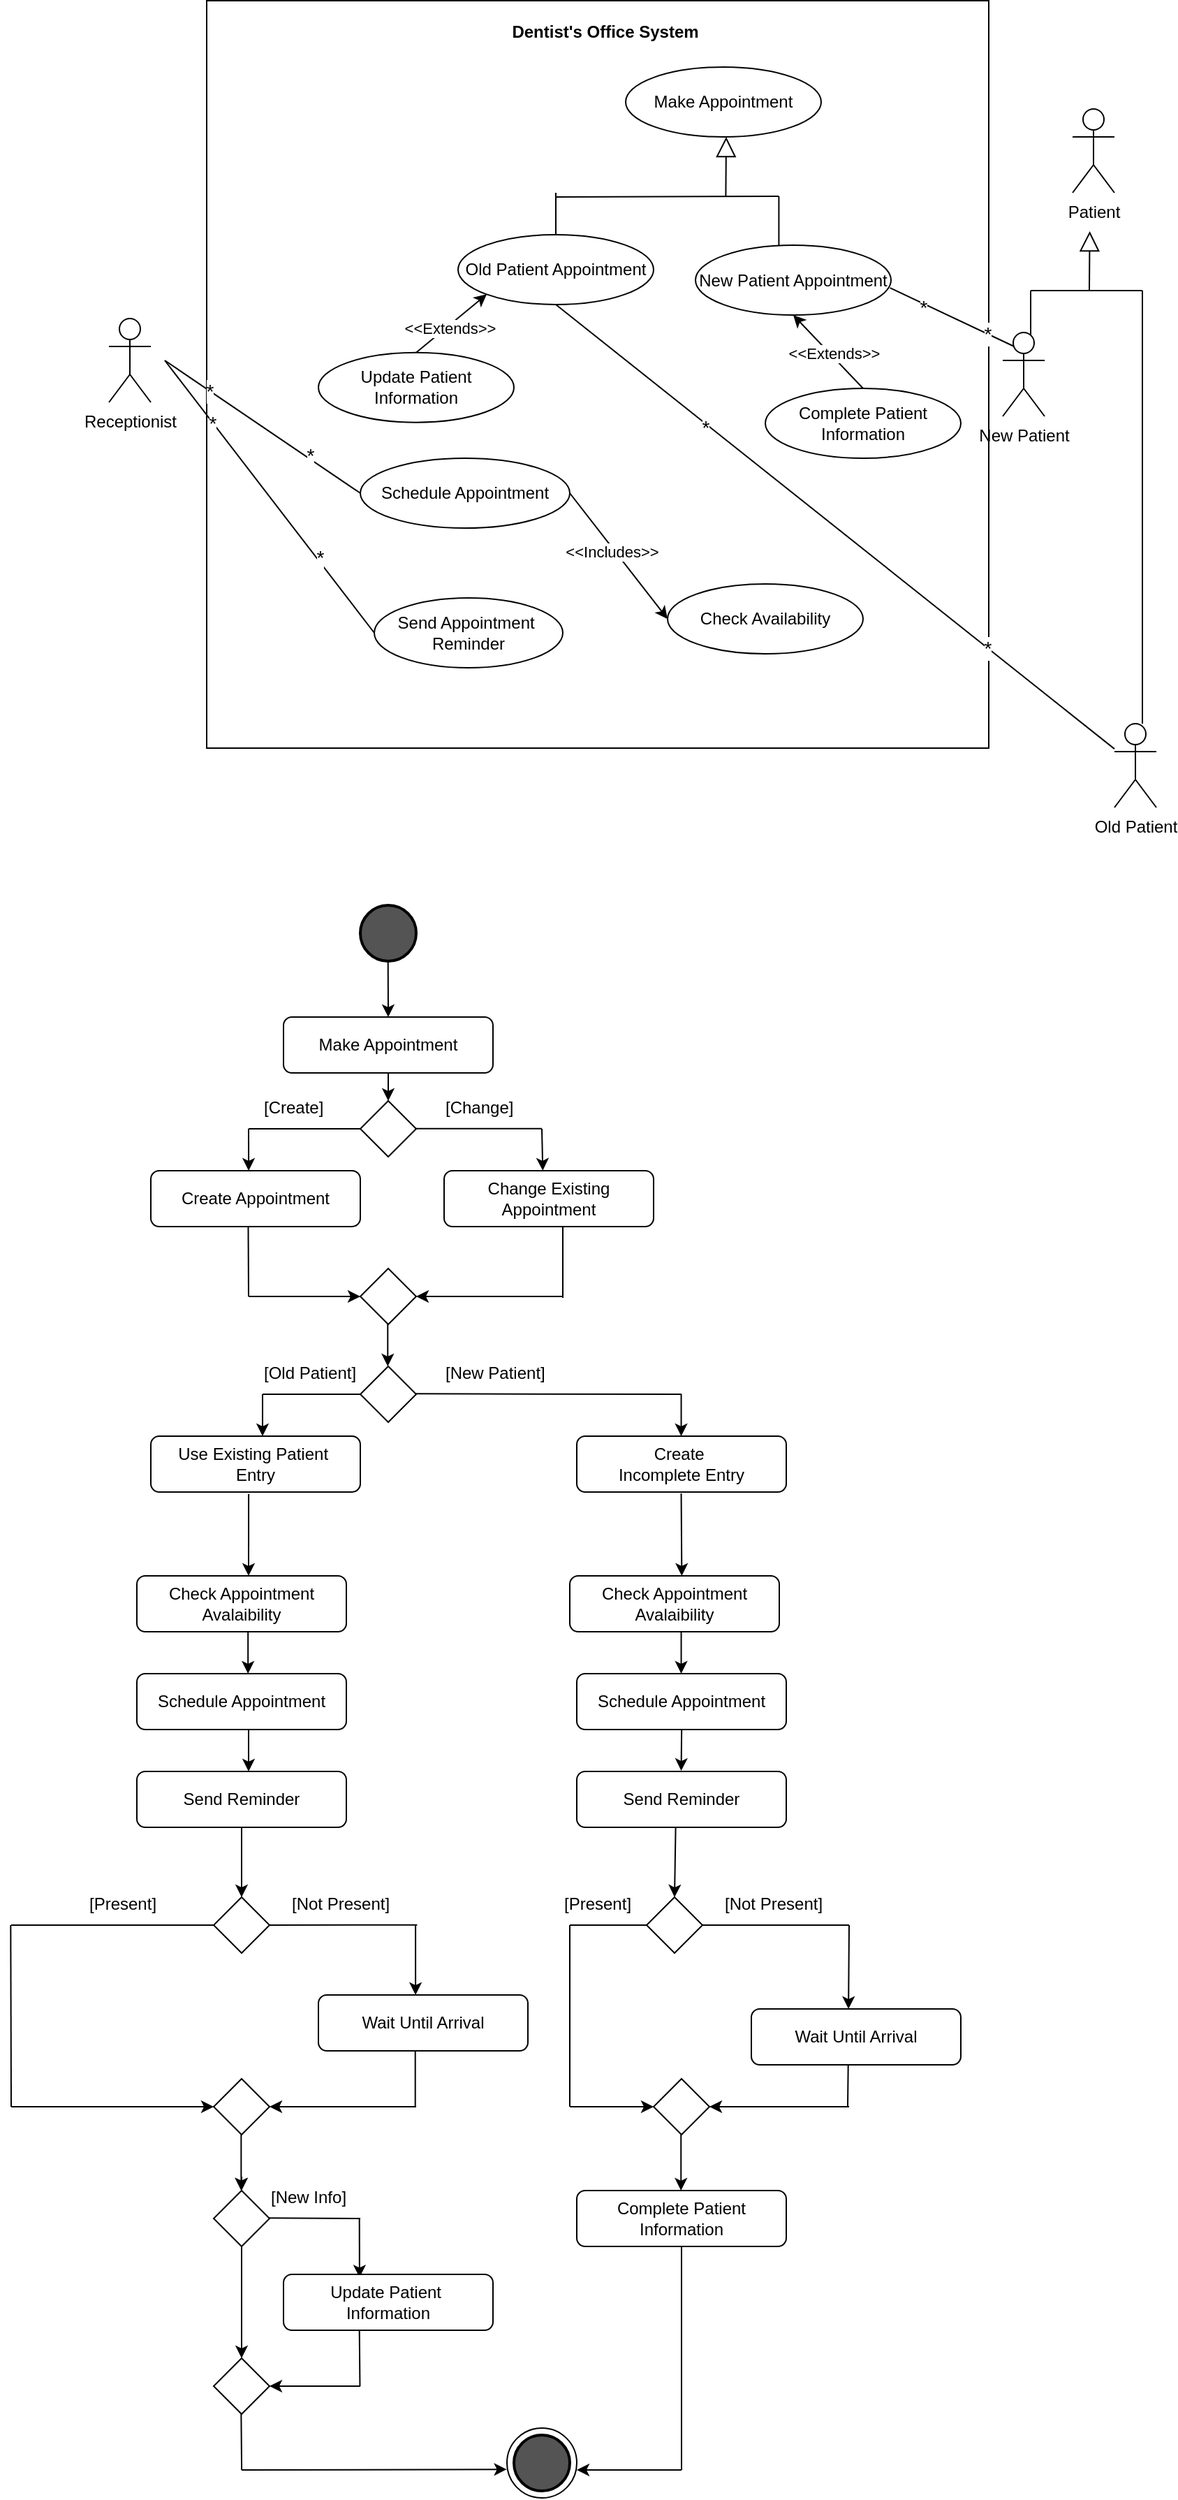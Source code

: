 <mxfile version="26.1.1">
  <diagram name="Page-1" id="d9155KXEtxhoHHdTG0I3">
    <mxGraphModel dx="1404" dy="1905" grid="1" gridSize="10" guides="1" tooltips="1" connect="1" arrows="1" fold="1" page="1" pageScale="1" pageWidth="850" pageHeight="1100" math="0" shadow="0">
      <root>
        <mxCell id="0" />
        <mxCell id="1" parent="0" />
        <mxCell id="qYFZ3KALTNU94oA9vc0l-17" value="" style="html=1;whiteSpace=wrap;" vertex="1" parent="1">
          <mxGeometry x="370" y="-27.5" width="560" height="535" as="geometry" />
        </mxCell>
        <mxCell id="qYFZ3KALTNU94oA9vc0l-1" value="Patient" style="shape=umlActor;verticalLabelPosition=bottom;verticalAlign=top;html=1;" vertex="1" parent="1">
          <mxGeometry x="990" y="50" width="30" height="60" as="geometry" />
        </mxCell>
        <mxCell id="qYFZ3KALTNU94oA9vc0l-6" value="Make Appointment" style="ellipse;whiteSpace=wrap;html=1;" vertex="1" parent="1">
          <mxGeometry x="670" y="20" width="140" height="50" as="geometry" />
        </mxCell>
        <mxCell id="qYFZ3KALTNU94oA9vc0l-10" value="" style="endArrow=none;html=1;rounded=0;entryX=0.5;entryY=1;entryDx=0;entryDy=0;" edge="1" parent="1" source="qYFZ3KALTNU94oA9vc0l-78" target="qYFZ3KALTNU94oA9vc0l-87">
          <mxGeometry width="50" height="50" relative="1" as="geometry">
            <mxPoint x="980" y="390" as="sourcePoint" />
            <mxPoint x="800.0" y="135" as="targetPoint" />
          </mxGeometry>
        </mxCell>
        <mxCell id="qYFZ3KALTNU94oA9vc0l-11" value="&lt;font style=&quot;font-size: 14px;&quot;&gt;*&lt;/font&gt;" style="edgeLabel;html=1;align=center;verticalAlign=middle;resizable=0;points=[];" vertex="1" connectable="0" parent="qYFZ3KALTNU94oA9vc0l-10">
          <mxGeometry x="-0.546" relative="1" as="geometry">
            <mxPoint as="offset" />
          </mxGeometry>
        </mxCell>
        <mxCell id="qYFZ3KALTNU94oA9vc0l-12" value="&lt;font style=&quot;font-size: 14px;&quot;&gt;*&lt;/font&gt;" style="edgeLabel;html=1;align=center;verticalAlign=middle;resizable=0;points=[];" vertex="1" connectable="0" parent="qYFZ3KALTNU94oA9vc0l-10">
          <mxGeometry x="0.459" y="2" relative="1" as="geometry">
            <mxPoint as="offset" />
          </mxGeometry>
        </mxCell>
        <mxCell id="qYFZ3KALTNU94oA9vc0l-13" value="" style="endArrow=none;html=1;rounded=0;entryX=0.995;entryY=0.612;entryDx=0;entryDy=0;exitX=0.299;exitY=0.173;exitDx=0;exitDy=0;exitPerimeter=0;entryPerimeter=0;" edge="1" parent="1" source="qYFZ3KALTNU94oA9vc0l-77" target="qYFZ3KALTNU94oA9vc0l-84">
          <mxGeometry width="50" height="50" relative="1" as="geometry">
            <mxPoint x="940" y="70" as="sourcePoint" />
            <mxPoint x="420" y="140" as="targetPoint" />
          </mxGeometry>
        </mxCell>
        <mxCell id="qYFZ3KALTNU94oA9vc0l-14" value="&lt;font style=&quot;font-size: 14px;&quot;&gt;*&lt;/font&gt;" style="edgeLabel;html=1;align=center;verticalAlign=middle;resizable=0;points=[];" vertex="1" connectable="0" parent="qYFZ3KALTNU94oA9vc0l-13">
          <mxGeometry x="-0.546" relative="1" as="geometry">
            <mxPoint as="offset" />
          </mxGeometry>
        </mxCell>
        <mxCell id="qYFZ3KALTNU94oA9vc0l-15" value="&lt;font style=&quot;font-size: 14px;&quot;&gt;*&lt;/font&gt;" style="edgeLabel;html=1;align=center;verticalAlign=middle;resizable=0;points=[];" vertex="1" connectable="0" parent="qYFZ3KALTNU94oA9vc0l-13">
          <mxGeometry x="0.459" y="2" relative="1" as="geometry">
            <mxPoint as="offset" />
          </mxGeometry>
        </mxCell>
        <mxCell id="qYFZ3KALTNU94oA9vc0l-18" value="Dentist&#39;s Office System" style="text;align=center;fontStyle=1;verticalAlign=middle;spacingLeft=3;spacingRight=3;strokeColor=none;rotatable=0;points=[[0,0.5],[1,0.5]];portConstraint=eastwest;html=1;" vertex="1" parent="1">
          <mxGeometry x="615" y="-18.15" width="80" height="26" as="geometry" />
        </mxCell>
        <mxCell id="qYFZ3KALTNU94oA9vc0l-19" value="Receptionist" style="shape=umlActor;verticalLabelPosition=bottom;verticalAlign=top;html=1;" vertex="1" parent="1">
          <mxGeometry x="300" y="200" width="30" height="60" as="geometry" />
        </mxCell>
        <mxCell id="qYFZ3KALTNU94oA9vc0l-25" value="Send Appointment&amp;nbsp;&lt;div&gt;Reminder&lt;/div&gt;" style="ellipse;whiteSpace=wrap;html=1;" vertex="1" parent="1">
          <mxGeometry x="490" y="400" width="135" height="50" as="geometry" />
        </mxCell>
        <mxCell id="qYFZ3KALTNU94oA9vc0l-26" value="" style="endArrow=none;html=1;rounded=0;entryX=0;entryY=0.5;entryDx=0;entryDy=0;" edge="1" parent="1" target="qYFZ3KALTNU94oA9vc0l-25">
          <mxGeometry width="50" height="50" relative="1" as="geometry">
            <mxPoint x="340" y="230" as="sourcePoint" />
            <mxPoint x="420.0" y="188" as="targetPoint" />
          </mxGeometry>
        </mxCell>
        <mxCell id="qYFZ3KALTNU94oA9vc0l-27" value="&lt;font style=&quot;font-size: 14px;&quot;&gt;*&lt;/font&gt;" style="edgeLabel;html=1;align=center;verticalAlign=middle;resizable=0;points=[];" vertex="1" connectable="0" parent="qYFZ3KALTNU94oA9vc0l-26">
          <mxGeometry x="-0.546" relative="1" as="geometry">
            <mxPoint as="offset" />
          </mxGeometry>
        </mxCell>
        <mxCell id="qYFZ3KALTNU94oA9vc0l-28" value="&lt;font style=&quot;font-size: 14px;&quot;&gt;*&lt;/font&gt;" style="edgeLabel;html=1;align=center;verticalAlign=middle;resizable=0;points=[];" vertex="1" connectable="0" parent="qYFZ3KALTNU94oA9vc0l-26">
          <mxGeometry x="0.459" y="2" relative="1" as="geometry">
            <mxPoint as="offset" />
          </mxGeometry>
        </mxCell>
        <mxCell id="qYFZ3KALTNU94oA9vc0l-29" value="Check Availability" style="ellipse;whiteSpace=wrap;html=1;" vertex="1" parent="1">
          <mxGeometry x="700" y="390" width="140" height="50" as="geometry" />
        </mxCell>
        <mxCell id="qYFZ3KALTNU94oA9vc0l-35" value="" style="endArrow=classic;html=1;rounded=0;entryX=0;entryY=0.5;entryDx=0;entryDy=0;exitX=1;exitY=0.5;exitDx=0;exitDy=0;" edge="1" parent="1" source="qYFZ3KALTNU94oA9vc0l-37" target="qYFZ3KALTNU94oA9vc0l-29">
          <mxGeometry width="50" height="50" relative="1" as="geometry">
            <mxPoint x="480" y="420" as="sourcePoint" />
            <mxPoint x="490" y="390" as="targetPoint" />
          </mxGeometry>
        </mxCell>
        <mxCell id="qYFZ3KALTNU94oA9vc0l-36" value="&amp;lt;&amp;lt;Includes&amp;gt;&amp;gt;" style="edgeLabel;html=1;align=center;verticalAlign=middle;resizable=0;points=[];" vertex="1" connectable="0" parent="qYFZ3KALTNU94oA9vc0l-35">
          <mxGeometry x="-0.096" y="-2" relative="1" as="geometry">
            <mxPoint as="offset" />
          </mxGeometry>
        </mxCell>
        <mxCell id="qYFZ3KALTNU94oA9vc0l-37" value="Schedule Appointment" style="ellipse;whiteSpace=wrap;html=1;" vertex="1" parent="1">
          <mxGeometry x="480" y="300" width="150" height="50" as="geometry" />
        </mxCell>
        <mxCell id="qYFZ3KALTNU94oA9vc0l-39" value="" style="endArrow=none;html=1;rounded=0;entryX=0;entryY=0.5;entryDx=0;entryDy=0;" edge="1" parent="1" target="qYFZ3KALTNU94oA9vc0l-37">
          <mxGeometry width="50" height="50" relative="1" as="geometry">
            <mxPoint x="340" y="230" as="sourcePoint" />
            <mxPoint x="435" y="275" as="targetPoint" />
          </mxGeometry>
        </mxCell>
        <mxCell id="qYFZ3KALTNU94oA9vc0l-40" value="&lt;font style=&quot;font-size: 14px;&quot;&gt;*&lt;/font&gt;" style="edgeLabel;html=1;align=center;verticalAlign=middle;resizable=0;points=[];" vertex="1" connectable="0" parent="qYFZ3KALTNU94oA9vc0l-39">
          <mxGeometry x="-0.546" relative="1" as="geometry">
            <mxPoint as="offset" />
          </mxGeometry>
        </mxCell>
        <mxCell id="qYFZ3KALTNU94oA9vc0l-41" value="&lt;font style=&quot;font-size: 14px;&quot;&gt;*&lt;/font&gt;" style="edgeLabel;html=1;align=center;verticalAlign=middle;resizable=0;points=[];" vertex="1" connectable="0" parent="qYFZ3KALTNU94oA9vc0l-39">
          <mxGeometry x="0.459" y="2" relative="1" as="geometry">
            <mxPoint as="offset" />
          </mxGeometry>
        </mxCell>
        <mxCell id="qYFZ3KALTNU94oA9vc0l-70" value="" style="endArrow=classic;html=1;rounded=0;entryX=0.5;entryY=1;entryDx=0;entryDy=0;exitX=0.5;exitY=0;exitDx=0;exitDy=0;" edge="1" parent="1" source="qYFZ3KALTNU94oA9vc0l-72" target="qYFZ3KALTNU94oA9vc0l-84">
          <mxGeometry width="50" height="50" relative="1" as="geometry">
            <mxPoint x="435" y="147.5" as="sourcePoint" />
            <mxPoint x="535" y="55" as="targetPoint" />
          </mxGeometry>
        </mxCell>
        <mxCell id="qYFZ3KALTNU94oA9vc0l-71" value="&amp;lt;&amp;lt;Extends&amp;gt;&amp;gt;" style="edgeLabel;html=1;align=center;verticalAlign=middle;resizable=0;points=[];" vertex="1" connectable="0" parent="qYFZ3KALTNU94oA9vc0l-70">
          <mxGeometry x="-0.096" y="-2" relative="1" as="geometry">
            <mxPoint as="offset" />
          </mxGeometry>
        </mxCell>
        <mxCell id="qYFZ3KALTNU94oA9vc0l-72" value="Complete Patient Information" style="ellipse;whiteSpace=wrap;html=1;" vertex="1" parent="1">
          <mxGeometry x="770" y="250" width="140" height="50" as="geometry" />
        </mxCell>
        <mxCell id="qYFZ3KALTNU94oA9vc0l-73" value="" style="endArrow=block;endFill=0;endSize=12;html=1;rounded=0;" edge="1" parent="1">
          <mxGeometry width="160" relative="1" as="geometry">
            <mxPoint x="1002" y="180" as="sourcePoint" />
            <mxPoint x="1002.3" y="137.5" as="targetPoint" />
          </mxGeometry>
        </mxCell>
        <mxCell id="qYFZ3KALTNU94oA9vc0l-74" value="" style="endArrow=none;html=1;rounded=0;" edge="1" parent="1">
          <mxGeometry width="50" height="50" relative="1" as="geometry">
            <mxPoint x="960" y="180" as="sourcePoint" />
            <mxPoint x="1040" y="180" as="targetPoint" />
          </mxGeometry>
        </mxCell>
        <mxCell id="qYFZ3KALTNU94oA9vc0l-75" value="" style="endArrow=none;html=1;rounded=0;" edge="1" parent="1">
          <mxGeometry width="50" height="50" relative="1" as="geometry">
            <mxPoint x="960" y="220" as="sourcePoint" />
            <mxPoint x="960" y="180" as="targetPoint" />
          </mxGeometry>
        </mxCell>
        <mxCell id="qYFZ3KALTNU94oA9vc0l-76" value="" style="endArrow=none;html=1;rounded=0;exitX=0.667;exitY=0;exitDx=0;exitDy=0;exitPerimeter=0;" edge="1" parent="1" source="qYFZ3KALTNU94oA9vc0l-78">
          <mxGeometry width="50" height="50" relative="1" as="geometry">
            <mxPoint x="1040" y="220" as="sourcePoint" />
            <mxPoint x="1040" y="180" as="targetPoint" />
          </mxGeometry>
        </mxCell>
        <mxCell id="qYFZ3KALTNU94oA9vc0l-77" value="New Patient" style="shape=umlActor;verticalLabelPosition=bottom;verticalAlign=top;html=1;" vertex="1" parent="1">
          <mxGeometry x="940" y="210" width="30" height="60" as="geometry" />
        </mxCell>
        <mxCell id="qYFZ3KALTNU94oA9vc0l-78" value="Old Patient" style="shape=umlActor;verticalLabelPosition=bottom;verticalAlign=top;html=1;" vertex="1" parent="1">
          <mxGeometry x="1020" y="490" width="30" height="60" as="geometry" />
        </mxCell>
        <mxCell id="qYFZ3KALTNU94oA9vc0l-79" value="" style="endArrow=block;endFill=0;endSize=12;html=1;rounded=0;" edge="1" parent="1">
          <mxGeometry width="160" relative="1" as="geometry">
            <mxPoint x="741.7" y="112.5" as="sourcePoint" />
            <mxPoint x="742" y="70" as="targetPoint" />
          </mxGeometry>
        </mxCell>
        <mxCell id="qYFZ3KALTNU94oA9vc0l-80" value="" style="endArrow=none;html=1;rounded=0;" edge="1" parent="1">
          <mxGeometry width="50" height="50" relative="1" as="geometry">
            <mxPoint x="620" y="113" as="sourcePoint" />
            <mxPoint x="779.7" y="112.5" as="targetPoint" />
          </mxGeometry>
        </mxCell>
        <mxCell id="qYFZ3KALTNU94oA9vc0l-81" value="" style="endArrow=none;html=1;rounded=0;exitX=0.5;exitY=0;exitDx=0;exitDy=0;" edge="1" parent="1" source="qYFZ3KALTNU94oA9vc0l-87">
          <mxGeometry width="50" height="50" relative="1" as="geometry">
            <mxPoint x="699.7" y="152.5" as="sourcePoint" />
            <mxPoint x="620" y="110" as="targetPoint" />
          </mxGeometry>
        </mxCell>
        <mxCell id="qYFZ3KALTNU94oA9vc0l-82" value="" style="endArrow=none;html=1;rounded=0;" edge="1" parent="1">
          <mxGeometry width="50" height="50" relative="1" as="geometry">
            <mxPoint x="779.7" y="152.5" as="sourcePoint" />
            <mxPoint x="779.7" y="112.5" as="targetPoint" />
          </mxGeometry>
        </mxCell>
        <mxCell id="qYFZ3KALTNU94oA9vc0l-84" value="New Patient Appointment" style="ellipse;whiteSpace=wrap;html=1;" vertex="1" parent="1">
          <mxGeometry x="720" y="147.5" width="140" height="50" as="geometry" />
        </mxCell>
        <mxCell id="qYFZ3KALTNU94oA9vc0l-87" value="Old Patient Appointment" style="ellipse;whiteSpace=wrap;html=1;" vertex="1" parent="1">
          <mxGeometry x="550" y="140" width="140" height="50" as="geometry" />
        </mxCell>
        <mxCell id="qYFZ3KALTNU94oA9vc0l-91" value="" style="endArrow=classic;html=1;rounded=0;entryX=0;entryY=1;entryDx=0;entryDy=0;exitX=0.5;exitY=0;exitDx=0;exitDy=0;" edge="1" parent="1" source="qYFZ3KALTNU94oA9vc0l-93" target="qYFZ3KALTNU94oA9vc0l-87">
          <mxGeometry width="50" height="50" relative="1" as="geometry">
            <mxPoint x="115" y="121.85" as="sourcePoint" />
            <mxPoint x="486.2" y="170" as="targetPoint" />
          </mxGeometry>
        </mxCell>
        <mxCell id="qYFZ3KALTNU94oA9vc0l-92" value="&amp;lt;&amp;lt;Extends&amp;gt;&amp;gt;" style="edgeLabel;html=1;align=center;verticalAlign=middle;resizable=0;points=[];" vertex="1" connectable="0" parent="qYFZ3KALTNU94oA9vc0l-91">
          <mxGeometry x="-0.096" y="-2" relative="1" as="geometry">
            <mxPoint as="offset" />
          </mxGeometry>
        </mxCell>
        <mxCell id="qYFZ3KALTNU94oA9vc0l-93" value="Update Patient Information" style="ellipse;whiteSpace=wrap;html=1;" vertex="1" parent="1">
          <mxGeometry x="450" y="224.35" width="140" height="50" as="geometry" />
        </mxCell>
        <mxCell id="qYFZ3KALTNU94oA9vc0l-94" value="" style="strokeWidth=2;html=1;shape=mxgraph.flowchart.start_2;whiteSpace=wrap;fillColor=#545454;" vertex="1" parent="1">
          <mxGeometry x="480" y="620" width="40" height="40" as="geometry" />
        </mxCell>
        <mxCell id="qYFZ3KALTNU94oA9vc0l-95" value="Create Appointment" style="rounded=1;whiteSpace=wrap;html=1;" vertex="1" parent="1">
          <mxGeometry x="330" y="810" width="150" height="40" as="geometry" />
        </mxCell>
        <mxCell id="qYFZ3KALTNU94oA9vc0l-96" value="[Old Patient]" style="text;strokeColor=none;fillColor=none;align=left;verticalAlign=middle;spacingLeft=4;spacingRight=4;overflow=hidden;points=[[0,0.5],[1,0.5]];portConstraint=eastwest;rotatable=0;whiteSpace=wrap;html=1;" vertex="1" parent="1">
          <mxGeometry x="405" y="940" width="80" height="30" as="geometry" />
        </mxCell>
        <mxCell id="qYFZ3KALTNU94oA9vc0l-97" value="" style="ellipse;whiteSpace=wrap;html=1;aspect=fixed;" vertex="1" parent="1">
          <mxGeometry x="585" y="1710" width="50" height="50" as="geometry" />
        </mxCell>
        <mxCell id="qYFZ3KALTNU94oA9vc0l-98" value="" style="strokeWidth=2;html=1;shape=mxgraph.flowchart.start_2;whiteSpace=wrap;fillColor=#545454;" vertex="1" parent="1">
          <mxGeometry x="590" y="1715" width="40" height="40" as="geometry" />
        </mxCell>
        <mxCell id="qYFZ3KALTNU94oA9vc0l-99" value="" style="rhombus;whiteSpace=wrap;html=1;" vertex="1" parent="1">
          <mxGeometry x="480" y="950" width="40" height="40" as="geometry" />
        </mxCell>
        <mxCell id="qYFZ3KALTNU94oA9vc0l-101" value="" style="endArrow=classic;html=1;rounded=0;exitX=0.5;exitY=1;exitDx=0;exitDy=0;" edge="1" parent="1">
          <mxGeometry width="50" height="50" relative="1" as="geometry">
            <mxPoint x="499.64" y="920" as="sourcePoint" />
            <mxPoint x="499.64" y="950" as="targetPoint" />
          </mxGeometry>
        </mxCell>
        <mxCell id="qYFZ3KALTNU94oA9vc0l-102" value="" style="endArrow=none;html=1;rounded=0;" edge="1" parent="1">
          <mxGeometry width="50" height="50" relative="1" as="geometry">
            <mxPoint x="410" y="970" as="sourcePoint" />
            <mxPoint x="480" y="970" as="targetPoint" />
          </mxGeometry>
        </mxCell>
        <mxCell id="qYFZ3KALTNU94oA9vc0l-103" value="" style="endArrow=none;html=1;rounded=0;" edge="1" parent="1">
          <mxGeometry width="50" height="50" relative="1" as="geometry">
            <mxPoint x="520" y="969.68" as="sourcePoint" />
            <mxPoint x="710" y="970" as="targetPoint" />
          </mxGeometry>
        </mxCell>
        <mxCell id="qYFZ3KALTNU94oA9vc0l-104" value="[New Patient]" style="text;strokeColor=none;fillColor=none;align=left;verticalAlign=middle;spacingLeft=4;spacingRight=4;overflow=hidden;points=[[0,0.5],[1,0.5]];portConstraint=eastwest;rotatable=0;whiteSpace=wrap;html=1;" vertex="1" parent="1">
          <mxGeometry x="535" y="940" width="100" height="30" as="geometry" />
        </mxCell>
        <mxCell id="qYFZ3KALTNU94oA9vc0l-105" value="" style="endArrow=classic;html=1;rounded=0;exitX=0.5;exitY=1;exitDx=0;exitDy=0;" edge="1" parent="1">
          <mxGeometry width="50" height="50" relative="1" as="geometry">
            <mxPoint x="410" y="970" as="sourcePoint" />
            <mxPoint x="410" y="1000" as="targetPoint" />
          </mxGeometry>
        </mxCell>
        <mxCell id="qYFZ3KALTNU94oA9vc0l-106" value="" style="endArrow=classic;html=1;rounded=0;exitX=0.5;exitY=1;exitDx=0;exitDy=0;" edge="1" parent="1">
          <mxGeometry width="50" height="50" relative="1" as="geometry">
            <mxPoint x="709.78" y="970" as="sourcePoint" />
            <mxPoint x="709.78" y="1000" as="targetPoint" />
          </mxGeometry>
        </mxCell>
        <mxCell id="qYFZ3KALTNU94oA9vc0l-107" value="Use Existing Patient&amp;nbsp;&lt;div&gt;Entry&lt;/div&gt;" style="rounded=1;whiteSpace=wrap;html=1;" vertex="1" parent="1">
          <mxGeometry x="330" y="1000" width="150" height="40" as="geometry" />
        </mxCell>
        <mxCell id="qYFZ3KALTNU94oA9vc0l-108" value="Create&amp;nbsp;&lt;div&gt;Incomplete Entry&lt;/div&gt;" style="rounded=1;whiteSpace=wrap;html=1;" vertex="1" parent="1">
          <mxGeometry x="635" y="1000" width="150" height="40" as="geometry" />
        </mxCell>
        <mxCell id="qYFZ3KALTNU94oA9vc0l-118" value="Check Appointment Avalaibility" style="rounded=1;whiteSpace=wrap;html=1;" vertex="1" parent="1">
          <mxGeometry x="320" y="1100" width="150" height="40" as="geometry" />
        </mxCell>
        <mxCell id="qYFZ3KALTNU94oA9vc0l-119" value="" style="endArrow=classic;html=1;rounded=0;exitX=0.5;exitY=1;exitDx=0;exitDy=0;" edge="1" parent="1">
          <mxGeometry width="50" height="50" relative="1" as="geometry">
            <mxPoint x="399.6" y="1140" as="sourcePoint" />
            <mxPoint x="399.6" y="1170" as="targetPoint" />
          </mxGeometry>
        </mxCell>
        <mxCell id="qYFZ3KALTNU94oA9vc0l-120" value="Schedule Appointment" style="rounded=1;whiteSpace=wrap;html=1;" vertex="1" parent="1">
          <mxGeometry x="320" y="1170" width="150" height="40" as="geometry" />
        </mxCell>
        <mxCell id="qYFZ3KALTNU94oA9vc0l-121" value="[Present]" style="text;strokeColor=none;fillColor=none;align=left;verticalAlign=middle;spacingLeft=4;spacingRight=4;overflow=hidden;points=[[0,0.5],[1,0.5]];portConstraint=eastwest;rotatable=0;whiteSpace=wrap;html=1;" vertex="1" parent="1">
          <mxGeometry x="280" y="1320" width="80" height="30" as="geometry" />
        </mxCell>
        <mxCell id="qYFZ3KALTNU94oA9vc0l-125" value="" style="endArrow=classic;html=1;rounded=0;exitX=0.472;exitY=0.993;exitDx=0;exitDy=0;exitPerimeter=0;entryX=0.5;entryY=0;entryDx=0;entryDy=0;" edge="1" parent="1" source="qYFZ3KALTNU94oA9vc0l-147" target="qYFZ3KALTNU94oA9vc0l-188">
          <mxGeometry width="50" height="50" relative="1" as="geometry">
            <mxPoint x="694.58" y="1290" as="sourcePoint" />
            <mxPoint x="705" y="1320" as="targetPoint" />
          </mxGeometry>
        </mxCell>
        <mxCell id="qYFZ3KALTNU94oA9vc0l-126" value="" style="endArrow=none;html=1;rounded=0;entryX=0.87;entryY=0.995;entryDx=0;entryDy=0;entryPerimeter=0;" edge="1" parent="1" target="qYFZ3KALTNU94oA9vc0l-162">
          <mxGeometry width="50" height="50" relative="1" as="geometry">
            <mxPoint x="415" y="1350" as="sourcePoint" />
            <mxPoint x="485" y="1350" as="targetPoint" />
          </mxGeometry>
        </mxCell>
        <mxCell id="qYFZ3KALTNU94oA9vc0l-128" value="Complete Patient Information" style="rounded=1;whiteSpace=wrap;html=1;" vertex="1" parent="1">
          <mxGeometry x="635" y="1540" width="150" height="40" as="geometry" />
        </mxCell>
        <mxCell id="qYFZ3KALTNU94oA9vc0l-130" value="" style="endArrow=none;html=1;rounded=0;entryX=0;entryY=0.5;entryDx=0;entryDy=0;" edge="1" parent="1" target="qYFZ3KALTNU94oA9vc0l-149">
          <mxGeometry width="50" height="50" relative="1" as="geometry">
            <mxPoint x="230" y="1350" as="sourcePoint" />
            <mxPoint x="350" y="1290" as="targetPoint" />
          </mxGeometry>
        </mxCell>
        <mxCell id="qYFZ3KALTNU94oA9vc0l-135" value="" style="endArrow=classic;html=1;rounded=0;entryX=1;entryY=0.5;entryDx=0;entryDy=0;" edge="1" parent="1" target="qYFZ3KALTNU94oA9vc0l-175">
          <mxGeometry width="50" height="50" relative="1" as="geometry">
            <mxPoint x="520" y="1480" as="sourcePoint" />
            <mxPoint x="395" y="1460" as="targetPoint" />
          </mxGeometry>
        </mxCell>
        <mxCell id="qYFZ3KALTNU94oA9vc0l-136" value="Send Reminder" style="rounded=1;whiteSpace=wrap;html=1;" vertex="1" parent="1">
          <mxGeometry x="320" y="1240" width="150" height="40" as="geometry" />
        </mxCell>
        <mxCell id="qYFZ3KALTNU94oA9vc0l-140" value="" style="endArrow=classic;html=1;rounded=0;" edge="1" parent="1">
          <mxGeometry width="50" height="50" relative="1" as="geometry">
            <mxPoint x="400" y="1210" as="sourcePoint" />
            <mxPoint x="400" y="1240" as="targetPoint" />
          </mxGeometry>
        </mxCell>
        <mxCell id="qYFZ3KALTNU94oA9vc0l-141" value="" style="endArrow=classic;html=1;rounded=0;exitX=0.467;exitY=1.035;exitDx=0;exitDy=0;exitPerimeter=0;" edge="1" parent="1" source="qYFZ3KALTNU94oA9vc0l-107">
          <mxGeometry width="50" height="50" relative="1" as="geometry">
            <mxPoint x="420" y="980" as="sourcePoint" />
            <mxPoint x="400" y="1100" as="targetPoint" />
          </mxGeometry>
        </mxCell>
        <mxCell id="qYFZ3KALTNU94oA9vc0l-142" value="" style="endArrow=classic;html=1;rounded=0;exitX=0.467;exitY=1.035;exitDx=0;exitDy=0;exitPerimeter=0;" edge="1" parent="1">
          <mxGeometry width="50" height="50" relative="1" as="geometry">
            <mxPoint x="709.78" y="1041" as="sourcePoint" />
            <mxPoint x="710.18" y="1100" as="targetPoint" />
          </mxGeometry>
        </mxCell>
        <mxCell id="qYFZ3KALTNU94oA9vc0l-143" value="Check Appointment Avalaibility" style="rounded=1;whiteSpace=wrap;html=1;" vertex="1" parent="1">
          <mxGeometry x="630" y="1100" width="150" height="40" as="geometry" />
        </mxCell>
        <mxCell id="qYFZ3KALTNU94oA9vc0l-144" value="" style="endArrow=classic;html=1;rounded=0;exitX=0.5;exitY=1;exitDx=0;exitDy=0;" edge="1" parent="1">
          <mxGeometry width="50" height="50" relative="1" as="geometry">
            <mxPoint x="709.78" y="1140" as="sourcePoint" />
            <mxPoint x="709.78" y="1170" as="targetPoint" />
          </mxGeometry>
        </mxCell>
        <mxCell id="qYFZ3KALTNU94oA9vc0l-145" value="Schedule Appointment" style="rounded=1;whiteSpace=wrap;html=1;" vertex="1" parent="1">
          <mxGeometry x="635" y="1170" width="150" height="40" as="geometry" />
        </mxCell>
        <mxCell id="qYFZ3KALTNU94oA9vc0l-146" value="" style="endArrow=classic;html=1;rounded=0;exitX=0.467;exitY=0.98;exitDx=0;exitDy=0;exitPerimeter=0;entryX=0.465;entryY=-0.032;entryDx=0;entryDy=0;entryPerimeter=0;" edge="1" parent="1">
          <mxGeometry width="50" height="50" relative="1" as="geometry">
            <mxPoint x="710.08" y="1210.0" as="sourcePoint" />
            <mxPoint x="709.78" y="1239.52" as="targetPoint" />
          </mxGeometry>
        </mxCell>
        <mxCell id="qYFZ3KALTNU94oA9vc0l-147" value="Send Reminder" style="rounded=1;whiteSpace=wrap;html=1;" vertex="1" parent="1">
          <mxGeometry x="635" y="1240" width="150" height="40" as="geometry" />
        </mxCell>
        <mxCell id="qYFZ3KALTNU94oA9vc0l-148" value="" style="endArrow=classic;html=1;rounded=0;exitX=0.5;exitY=1;exitDx=0;exitDy=0;" edge="1" parent="1" source="qYFZ3KALTNU94oA9vc0l-136">
          <mxGeometry width="50" height="50" relative="1" as="geometry">
            <mxPoint x="510" y="1440" as="sourcePoint" />
            <mxPoint x="395" y="1330" as="targetPoint" />
          </mxGeometry>
        </mxCell>
        <mxCell id="qYFZ3KALTNU94oA9vc0l-149" value="" style="rhombus;whiteSpace=wrap;html=1;" vertex="1" parent="1">
          <mxGeometry x="375" y="1330" width="40" height="40" as="geometry" />
        </mxCell>
        <mxCell id="qYFZ3KALTNU94oA9vc0l-150" value="" style="endArrow=classic;html=1;rounded=0;entryX=0;entryY=0.5;entryDx=0;entryDy=0;" edge="1" parent="1" target="qYFZ3KALTNU94oA9vc0l-175">
          <mxGeometry width="50" height="50" relative="1" as="geometry">
            <mxPoint x="230" y="1480" as="sourcePoint" />
            <mxPoint x="370" y="1480" as="targetPoint" />
          </mxGeometry>
        </mxCell>
        <mxCell id="qYFZ3KALTNU94oA9vc0l-152" value="" style="endArrow=none;html=1;rounded=0;" edge="1" parent="1">
          <mxGeometry width="50" height="50" relative="1" as="geometry">
            <mxPoint x="410" y="1559.68" as="sourcePoint" />
            <mxPoint x="480" y="1560.06" as="targetPoint" />
          </mxGeometry>
        </mxCell>
        <mxCell id="qYFZ3KALTNU94oA9vc0l-153" value="[New Info]" style="text;strokeColor=none;fillColor=none;align=left;verticalAlign=middle;spacingLeft=4;spacingRight=4;overflow=hidden;points=[[0,0.5],[1,0.5]];portConstraint=eastwest;rotatable=0;whiteSpace=wrap;html=1;" vertex="1" parent="1">
          <mxGeometry x="410" y="1530" width="70" height="30" as="geometry" />
        </mxCell>
        <mxCell id="qYFZ3KALTNU94oA9vc0l-154" value="" style="endArrow=classic;html=1;rounded=0;exitX=0.5;exitY=1;exitDx=0;exitDy=0;entryX=0.363;entryY=0.056;entryDx=0;entryDy=0;entryPerimeter=0;" edge="1" parent="1" target="qYFZ3KALTNU94oA9vc0l-155">
          <mxGeometry width="50" height="50" relative="1" as="geometry">
            <mxPoint x="479.35" y="1560" as="sourcePoint" />
            <mxPoint x="479.35" y="1610" as="targetPoint" />
          </mxGeometry>
        </mxCell>
        <mxCell id="qYFZ3KALTNU94oA9vc0l-155" value="Update Patient&amp;nbsp;&lt;div&gt;Information&lt;/div&gt;" style="rounded=1;whiteSpace=wrap;html=1;" vertex="1" parent="1">
          <mxGeometry x="425" y="1600" width="150" height="40" as="geometry" />
        </mxCell>
        <mxCell id="qYFZ3KALTNU94oA9vc0l-161" value="" style="endArrow=none;html=1;rounded=0;entryX=0.5;entryY=1;entryDx=0;entryDy=0;" edge="1" parent="1" target="qYFZ3KALTNU94oA9vc0l-128">
          <mxGeometry width="50" height="50" relative="1" as="geometry">
            <mxPoint x="710" y="1740" as="sourcePoint" />
            <mxPoint x="709.38" y="1590" as="targetPoint" />
          </mxGeometry>
        </mxCell>
        <mxCell id="qYFZ3KALTNU94oA9vc0l-162" value="[Not Present]" style="text;strokeColor=none;fillColor=none;align=left;verticalAlign=middle;spacingLeft=4;spacingRight=4;overflow=hidden;points=[[0,0.5],[1,0.5]];portConstraint=eastwest;rotatable=0;whiteSpace=wrap;html=1;" vertex="1" parent="1">
          <mxGeometry x="425" y="1320" width="110" height="30" as="geometry" />
        </mxCell>
        <mxCell id="qYFZ3KALTNU94oA9vc0l-163" value="" style="endArrow=classic;html=1;rounded=0;exitX=0.5;exitY=1;exitDx=0;exitDy=0;" edge="1" parent="1">
          <mxGeometry width="50" height="50" relative="1" as="geometry">
            <mxPoint x="519.55" y="1350" as="sourcePoint" />
            <mxPoint x="519.55" y="1400" as="targetPoint" />
          </mxGeometry>
        </mxCell>
        <mxCell id="qYFZ3KALTNU94oA9vc0l-164" value="Wait Until Arrival" style="rounded=1;whiteSpace=wrap;html=1;" vertex="1" parent="1">
          <mxGeometry x="450" y="1400" width="150" height="40" as="geometry" />
        </mxCell>
        <mxCell id="qYFZ3KALTNU94oA9vc0l-166" value="" style="endArrow=none;html=1;rounded=0;" edge="1" parent="1">
          <mxGeometry width="50" height="50" relative="1" as="geometry">
            <mxPoint x="230" y="1480" as="sourcePoint" />
            <mxPoint x="229.66" y="1350" as="targetPoint" />
          </mxGeometry>
        </mxCell>
        <mxCell id="qYFZ3KALTNU94oA9vc0l-167" value="" style="rhombus;whiteSpace=wrap;html=1;" vertex="1" parent="1">
          <mxGeometry x="375" y="1660" width="40" height="40" as="geometry" />
        </mxCell>
        <mxCell id="qYFZ3KALTNU94oA9vc0l-168" value="" style="endArrow=classic;html=1;rounded=0;entryX=0.5;entryY=0;entryDx=0;entryDy=0;" edge="1" parent="1" source="qYFZ3KALTNU94oA9vc0l-151" target="qYFZ3KALTNU94oA9vc0l-167">
          <mxGeometry width="50" height="50" relative="1" as="geometry">
            <mxPoint x="395" y="1530" as="sourcePoint" />
            <mxPoint x="400" y="1530" as="targetPoint" />
          </mxGeometry>
        </mxCell>
        <mxCell id="qYFZ3KALTNU94oA9vc0l-169" value="" style="endArrow=classic;html=1;rounded=0;entryX=-0.004;entryY=0.592;entryDx=0;entryDy=0;entryPerimeter=0;" edge="1" parent="1" target="qYFZ3KALTNU94oA9vc0l-97">
          <mxGeometry width="50" height="50" relative="1" as="geometry">
            <mxPoint x="395" y="1740" as="sourcePoint" />
            <mxPoint x="580" y="1740" as="targetPoint" />
          </mxGeometry>
        </mxCell>
        <mxCell id="qYFZ3KALTNU94oA9vc0l-172" value="" style="endArrow=none;html=1;rounded=0;entryX=0;entryY=0.5;entryDx=0;entryDy=0;" edge="1" parent="1">
          <mxGeometry width="50" height="50" relative="1" as="geometry">
            <mxPoint x="519.35" y="1480" as="sourcePoint" />
            <mxPoint x="519.35" y="1440.0" as="targetPoint" />
          </mxGeometry>
        </mxCell>
        <mxCell id="qYFZ3KALTNU94oA9vc0l-175" value="" style="rhombus;whiteSpace=wrap;html=1;" vertex="1" parent="1">
          <mxGeometry x="375" y="1460" width="40" height="40" as="geometry" />
        </mxCell>
        <mxCell id="qYFZ3KALTNU94oA9vc0l-176" value="" style="endArrow=classic;html=1;rounded=0;entryX=0.5;entryY=0;entryDx=0;entryDy=0;" edge="1" parent="1" target="qYFZ3KALTNU94oA9vc0l-151">
          <mxGeometry width="50" height="50" relative="1" as="geometry">
            <mxPoint x="395" y="1530" as="sourcePoint" />
            <mxPoint x="395" y="1600" as="targetPoint" />
          </mxGeometry>
        </mxCell>
        <mxCell id="qYFZ3KALTNU94oA9vc0l-151" value="" style="rhombus;whiteSpace=wrap;html=1;" vertex="1" parent="1">
          <mxGeometry x="375" y="1540" width="40" height="40" as="geometry" />
        </mxCell>
        <mxCell id="qYFZ3KALTNU94oA9vc0l-178" value="" style="endArrow=classic;html=1;rounded=0;" edge="1" parent="1">
          <mxGeometry width="50" height="50" relative="1" as="geometry">
            <mxPoint x="394.68" y="1500" as="sourcePoint" />
            <mxPoint x="394.68" y="1540" as="targetPoint" />
          </mxGeometry>
        </mxCell>
        <mxCell id="qYFZ3KALTNU94oA9vc0l-179" value="" style="endArrow=none;html=1;rounded=0;" edge="1" parent="1">
          <mxGeometry width="50" height="50" relative="1" as="geometry">
            <mxPoint x="479.73" y="1680" as="sourcePoint" />
            <mxPoint x="479.35" y="1640" as="targetPoint" />
          </mxGeometry>
        </mxCell>
        <mxCell id="qYFZ3KALTNU94oA9vc0l-180" value="" style="endArrow=classic;html=1;rounded=0;entryX=1;entryY=0.5;entryDx=0;entryDy=0;" edge="1" parent="1" target="qYFZ3KALTNU94oA9vc0l-167">
          <mxGeometry width="50" height="50" relative="1" as="geometry">
            <mxPoint x="480" y="1680" as="sourcePoint" />
            <mxPoint x="420" y="1680" as="targetPoint" />
          </mxGeometry>
        </mxCell>
        <mxCell id="qYFZ3KALTNU94oA9vc0l-182" value="" style="endArrow=none;html=1;rounded=0;" edge="1" parent="1">
          <mxGeometry width="50" height="50" relative="1" as="geometry">
            <mxPoint x="395.06" y="1740" as="sourcePoint" />
            <mxPoint x="394.68" y="1700" as="targetPoint" />
          </mxGeometry>
        </mxCell>
        <mxCell id="qYFZ3KALTNU94oA9vc0l-184" value="[Present]" style="text;strokeColor=none;fillColor=none;align=left;verticalAlign=middle;spacingLeft=4;spacingRight=4;overflow=hidden;points=[[0,0.5],[1,0.5]];portConstraint=eastwest;rotatable=0;whiteSpace=wrap;html=1;" vertex="1" parent="1">
          <mxGeometry x="620" y="1320" width="80" height="30" as="geometry" />
        </mxCell>
        <mxCell id="qYFZ3KALTNU94oA9vc0l-185" value="" style="endArrow=none;html=1;rounded=0;entryX=0;entryY=0.5;entryDx=0;entryDy=0;" edge="1" parent="1" target="qYFZ3KALTNU94oA9vc0l-188">
          <mxGeometry width="50" height="50" relative="1" as="geometry">
            <mxPoint x="630" y="1350" as="sourcePoint" />
            <mxPoint x="660" y="1300" as="targetPoint" />
          </mxGeometry>
        </mxCell>
        <mxCell id="qYFZ3KALTNU94oA9vc0l-186" value="" style="endArrow=classic;html=1;rounded=0;entryX=1;entryY=0.5;entryDx=0;entryDy=0;" edge="1" parent="1" target="qYFZ3KALTNU94oA9vc0l-195">
          <mxGeometry width="50" height="50" relative="1" as="geometry">
            <mxPoint x="830" y="1480" as="sourcePoint" />
            <mxPoint x="705" y="1470" as="targetPoint" />
          </mxGeometry>
        </mxCell>
        <mxCell id="qYFZ3KALTNU94oA9vc0l-188" value="" style="rhombus;whiteSpace=wrap;html=1;" vertex="1" parent="1">
          <mxGeometry x="685" y="1330" width="40" height="40" as="geometry" />
        </mxCell>
        <mxCell id="qYFZ3KALTNU94oA9vc0l-189" value="" style="endArrow=classic;html=1;rounded=0;" edge="1" parent="1" target="qYFZ3KALTNU94oA9vc0l-195">
          <mxGeometry width="50" height="50" relative="1" as="geometry">
            <mxPoint x="630" y="1480" as="sourcePoint" />
            <mxPoint x="680" y="1490" as="targetPoint" />
          </mxGeometry>
        </mxCell>
        <mxCell id="qYFZ3KALTNU94oA9vc0l-190" value="[Not Present]" style="text;strokeColor=none;fillColor=none;align=left;verticalAlign=middle;spacingLeft=4;spacingRight=4;overflow=hidden;points=[[0,0.5],[1,0.5]];portConstraint=eastwest;rotatable=0;whiteSpace=wrap;html=1;" vertex="1" parent="1">
          <mxGeometry x="735" y="1320" width="110" height="30" as="geometry" />
        </mxCell>
        <mxCell id="qYFZ3KALTNU94oA9vc0l-191" value="" style="endArrow=classic;html=1;rounded=0;" edge="1" parent="1">
          <mxGeometry width="50" height="50" relative="1" as="geometry">
            <mxPoint x="830" y="1350" as="sourcePoint" />
            <mxPoint x="829.55" y="1410" as="targetPoint" />
          </mxGeometry>
        </mxCell>
        <mxCell id="qYFZ3KALTNU94oA9vc0l-192" value="Wait Until Arrival" style="rounded=1;whiteSpace=wrap;html=1;" vertex="1" parent="1">
          <mxGeometry x="760" y="1410" width="150" height="40" as="geometry" />
        </mxCell>
        <mxCell id="qYFZ3KALTNU94oA9vc0l-193" value="" style="endArrow=none;html=1;rounded=0;" edge="1" parent="1">
          <mxGeometry width="50" height="50" relative="1" as="geometry">
            <mxPoint x="630" y="1480" as="sourcePoint" />
            <mxPoint x="630" y="1350" as="targetPoint" />
          </mxGeometry>
        </mxCell>
        <mxCell id="qYFZ3KALTNU94oA9vc0l-194" value="" style="endArrow=none;html=1;rounded=0;entryX=0;entryY=0.5;entryDx=0;entryDy=0;" edge="1" parent="1">
          <mxGeometry width="50" height="50" relative="1" as="geometry">
            <mxPoint x="829" y="1480" as="sourcePoint" />
            <mxPoint x="829.35" y="1450.0" as="targetPoint" />
          </mxGeometry>
        </mxCell>
        <mxCell id="qYFZ3KALTNU94oA9vc0l-195" value="" style="rhombus;whiteSpace=wrap;html=1;" vertex="1" parent="1">
          <mxGeometry x="690" y="1460" width="40" height="40" as="geometry" />
        </mxCell>
        <mxCell id="qYFZ3KALTNU94oA9vc0l-200" value="" style="endArrow=none;html=1;rounded=0;" edge="1" parent="1">
          <mxGeometry width="50" height="50" relative="1" as="geometry">
            <mxPoint x="725" y="1350" as="sourcePoint" />
            <mxPoint x="830" y="1350" as="targetPoint" />
          </mxGeometry>
        </mxCell>
        <mxCell id="qYFZ3KALTNU94oA9vc0l-201" value="" style="endArrow=classic;html=1;rounded=0;" edge="1" parent="1">
          <mxGeometry width="50" height="50" relative="1" as="geometry">
            <mxPoint x="709.63" y="1500" as="sourcePoint" />
            <mxPoint x="709.63" y="1540" as="targetPoint" />
          </mxGeometry>
        </mxCell>
        <mxCell id="qYFZ3KALTNU94oA9vc0l-202" value="" style="endArrow=classic;html=1;rounded=0;entryX=1;entryY=0.5;entryDx=0;entryDy=0;" edge="1" parent="1">
          <mxGeometry width="50" height="50" relative="1" as="geometry">
            <mxPoint x="710" y="1740" as="sourcePoint" />
            <mxPoint x="635" y="1740" as="targetPoint" />
          </mxGeometry>
        </mxCell>
        <mxCell id="qYFZ3KALTNU94oA9vc0l-203" value="Change Existing Appointment" style="rounded=1;whiteSpace=wrap;html=1;" vertex="1" parent="1">
          <mxGeometry x="540" y="810" width="150" height="40" as="geometry" />
        </mxCell>
        <mxCell id="qYFZ3KALTNU94oA9vc0l-204" value="" style="endArrow=classic;html=1;rounded=0;entryX=1;entryY=0.5;entryDx=0;entryDy=0;" edge="1" parent="1" target="qYFZ3KALTNU94oA9vc0l-206">
          <mxGeometry width="50" height="50" relative="1" as="geometry">
            <mxPoint x="625" y="900" as="sourcePoint" />
            <mxPoint x="500" y="880" as="targetPoint" />
          </mxGeometry>
        </mxCell>
        <mxCell id="qYFZ3KALTNU94oA9vc0l-205" value="" style="endArrow=classic;html=1;rounded=0;entryX=0;entryY=0.5;entryDx=0;entryDy=0;" edge="1" parent="1" target="qYFZ3KALTNU94oA9vc0l-206">
          <mxGeometry width="50" height="50" relative="1" as="geometry">
            <mxPoint x="400" y="900" as="sourcePoint" />
            <mxPoint x="475" y="900" as="targetPoint" />
          </mxGeometry>
        </mxCell>
        <mxCell id="qYFZ3KALTNU94oA9vc0l-206" value="" style="rhombus;whiteSpace=wrap;html=1;" vertex="1" parent="1">
          <mxGeometry x="480" y="880" width="40" height="40" as="geometry" />
        </mxCell>
        <mxCell id="qYFZ3KALTNU94oA9vc0l-207" value="" style="endArrow=none;html=1;rounded=0;entryX=0.465;entryY=0.986;entryDx=0;entryDy=0;entryPerimeter=0;" edge="1" parent="1" target="qYFZ3KALTNU94oA9vc0l-95">
          <mxGeometry width="50" height="50" relative="1" as="geometry">
            <mxPoint x="400" y="900" as="sourcePoint" />
            <mxPoint x="394.71" y="805" as="targetPoint" />
          </mxGeometry>
        </mxCell>
        <mxCell id="qYFZ3KALTNU94oA9vc0l-208" value="" style="endArrow=none;html=1;rounded=0;entryX=0.465;entryY=0.986;entryDx=0;entryDy=0;entryPerimeter=0;" edge="1" parent="1">
          <mxGeometry width="50" height="50" relative="1" as="geometry">
            <mxPoint x="625" y="901" as="sourcePoint" />
            <mxPoint x="625" y="850" as="targetPoint" />
          </mxGeometry>
        </mxCell>
        <mxCell id="qYFZ3KALTNU94oA9vc0l-210" value="" style="endArrow=classic;html=1;rounded=0;entryX=0.467;entryY=0;entryDx=0;entryDy=0;entryPerimeter=0;" edge="1" parent="1" target="qYFZ3KALTNU94oA9vc0l-95">
          <mxGeometry width="50" height="50" relative="1" as="geometry">
            <mxPoint x="400" y="780" as="sourcePoint" />
            <mxPoint x="509.84" y="800" as="targetPoint" />
          </mxGeometry>
        </mxCell>
        <mxCell id="qYFZ3KALTNU94oA9vc0l-211" value="" style="endArrow=none;html=1;rounded=0;" edge="1" parent="1">
          <mxGeometry width="50" height="50" relative="1" as="geometry">
            <mxPoint x="400" y="780" as="sourcePoint" />
            <mxPoint x="490" y="780" as="targetPoint" />
          </mxGeometry>
        </mxCell>
        <mxCell id="qYFZ3KALTNU94oA9vc0l-212" value="" style="rhombus;whiteSpace=wrap;html=1;" vertex="1" parent="1">
          <mxGeometry x="480" y="760" width="40" height="40" as="geometry" />
        </mxCell>
        <mxCell id="qYFZ3KALTNU94oA9vc0l-214" value="Make Appointment" style="rounded=1;whiteSpace=wrap;html=1;" vertex="1" parent="1">
          <mxGeometry x="425" y="700" width="150" height="40" as="geometry" />
        </mxCell>
        <mxCell id="qYFZ3KALTNU94oA9vc0l-215" value="" style="endArrow=classic;html=1;rounded=0;exitX=0.5;exitY=1;exitDx=0;exitDy=0;entryX=0.5;entryY=0;entryDx=0;entryDy=0;" edge="1" parent="1" source="qYFZ3KALTNU94oA9vc0l-214" target="qYFZ3KALTNU94oA9vc0l-212">
          <mxGeometry width="50" height="50" relative="1" as="geometry">
            <mxPoint x="410" y="790" as="sourcePoint" />
            <mxPoint x="500" y="750" as="targetPoint" />
          </mxGeometry>
        </mxCell>
        <mxCell id="qYFZ3KALTNU94oA9vc0l-216" value="" style="endArrow=none;html=1;rounded=0;" edge="1" parent="1">
          <mxGeometry width="50" height="50" relative="1" as="geometry">
            <mxPoint x="520" y="779.86" as="sourcePoint" />
            <mxPoint x="610" y="779.86" as="targetPoint" />
          </mxGeometry>
        </mxCell>
        <mxCell id="qYFZ3KALTNU94oA9vc0l-217" value="" style="endArrow=classic;html=1;rounded=0;entryX=0.471;entryY=-0.002;entryDx=0;entryDy=0;entryPerimeter=0;" edge="1" parent="1" target="qYFZ3KALTNU94oA9vc0l-203">
          <mxGeometry width="50" height="50" relative="1" as="geometry">
            <mxPoint x="610" y="780" as="sourcePoint" />
            <mxPoint x="410" y="820" as="targetPoint" />
          </mxGeometry>
        </mxCell>
        <mxCell id="qYFZ3KALTNU94oA9vc0l-218" value="" style="endArrow=classic;html=1;rounded=0;exitX=0.5;exitY=1;exitDx=0;exitDy=0;entryX=0.5;entryY=0;entryDx=0;entryDy=0;" edge="1" parent="1" target="qYFZ3KALTNU94oA9vc0l-214">
          <mxGeometry width="50" height="50" relative="1" as="geometry">
            <mxPoint x="499.85" y="660" as="sourcePoint" />
            <mxPoint x="499.85" y="680" as="targetPoint" />
          </mxGeometry>
        </mxCell>
        <mxCell id="qYFZ3KALTNU94oA9vc0l-219" value="[Create]" style="text;strokeColor=none;fillColor=none;align=left;verticalAlign=middle;spacingLeft=4;spacingRight=4;overflow=hidden;points=[[0,0.5],[1,0.5]];portConstraint=eastwest;rotatable=0;whiteSpace=wrap;html=1;" vertex="1" parent="1">
          <mxGeometry x="405" y="750" width="80" height="30" as="geometry" />
        </mxCell>
        <mxCell id="qYFZ3KALTNU94oA9vc0l-220" value="[Change]" style="text;strokeColor=none;fillColor=none;align=left;verticalAlign=middle;spacingLeft=4;spacingRight=4;overflow=hidden;points=[[0,0.5],[1,0.5]];portConstraint=eastwest;rotatable=0;whiteSpace=wrap;html=1;" vertex="1" parent="1">
          <mxGeometry x="535" y="750" width="80" height="30" as="geometry" />
        </mxCell>
      </root>
    </mxGraphModel>
  </diagram>
</mxfile>
